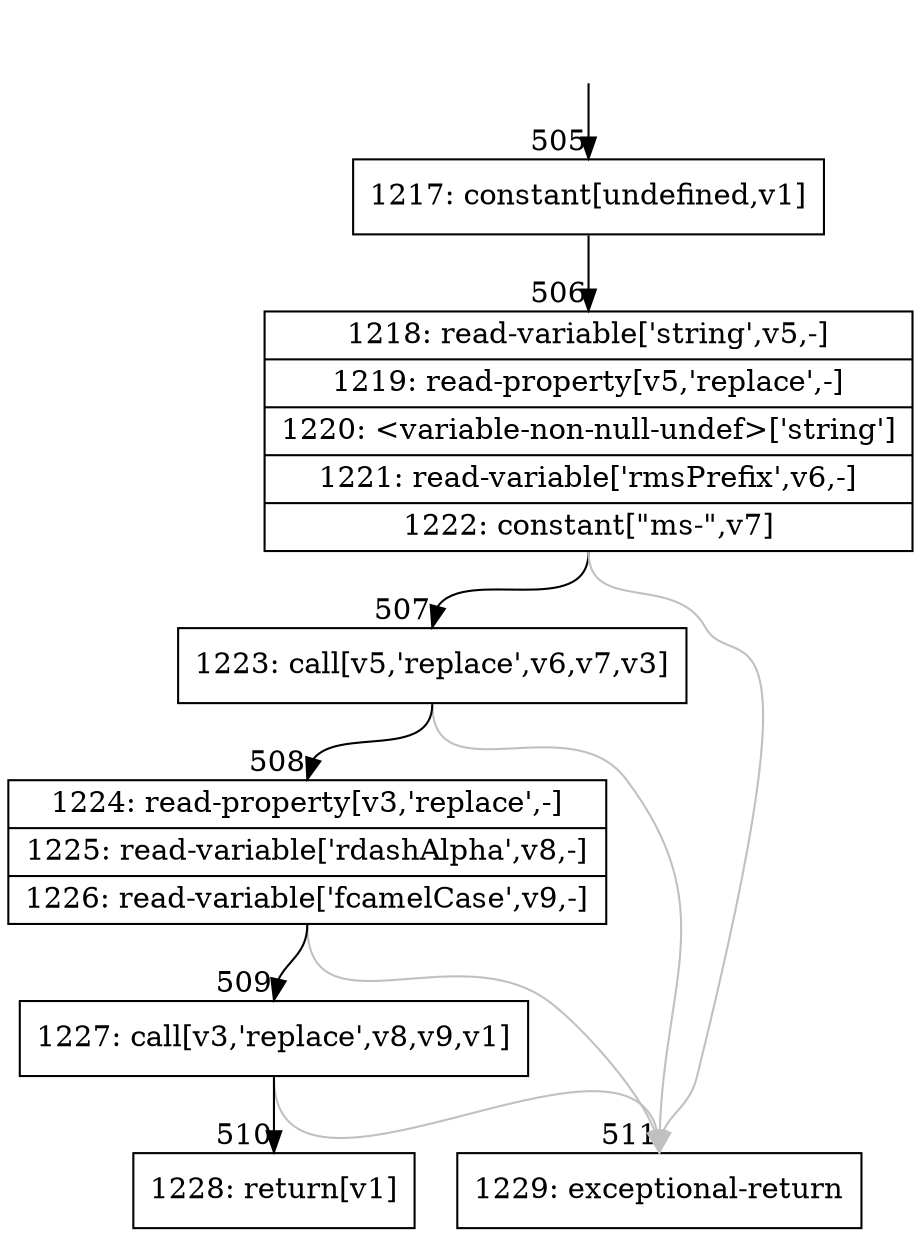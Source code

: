 digraph {
rankdir="TD"
BB_entry38[shape=none,label=""];
BB_entry38 -> BB505 [tailport=s, headport=n, headlabel="    505"]
BB505 [shape=record label="{1217: constant[undefined,v1]}" ] 
BB505 -> BB506 [tailport=s, headport=n, headlabel="      506"]
BB506 [shape=record label="{1218: read-variable['string',v5,-]|1219: read-property[v5,'replace',-]|1220: \<variable-non-null-undef\>['string']|1221: read-variable['rmsPrefix',v6,-]|1222: constant[\"ms-\",v7]}" ] 
BB506 -> BB507 [tailport=s, headport=n, headlabel="      507"]
BB506 -> BB511 [tailport=s, headport=n, color=gray, headlabel="      511"]
BB507 [shape=record label="{1223: call[v5,'replace',v6,v7,v3]}" ] 
BB507 -> BB508 [tailport=s, headport=n, headlabel="      508"]
BB507 -> BB511 [tailport=s, headport=n, color=gray]
BB508 [shape=record label="{1224: read-property[v3,'replace',-]|1225: read-variable['rdashAlpha',v8,-]|1226: read-variable['fcamelCase',v9,-]}" ] 
BB508 -> BB509 [tailport=s, headport=n, headlabel="      509"]
BB508 -> BB511 [tailport=s, headport=n, color=gray]
BB509 [shape=record label="{1227: call[v3,'replace',v8,v9,v1]}" ] 
BB509 -> BB510 [tailport=s, headport=n, headlabel="      510"]
BB509 -> BB511 [tailport=s, headport=n, color=gray]
BB510 [shape=record label="{1228: return[v1]}" ] 
BB511 [shape=record label="{1229: exceptional-return}" ] 
}
